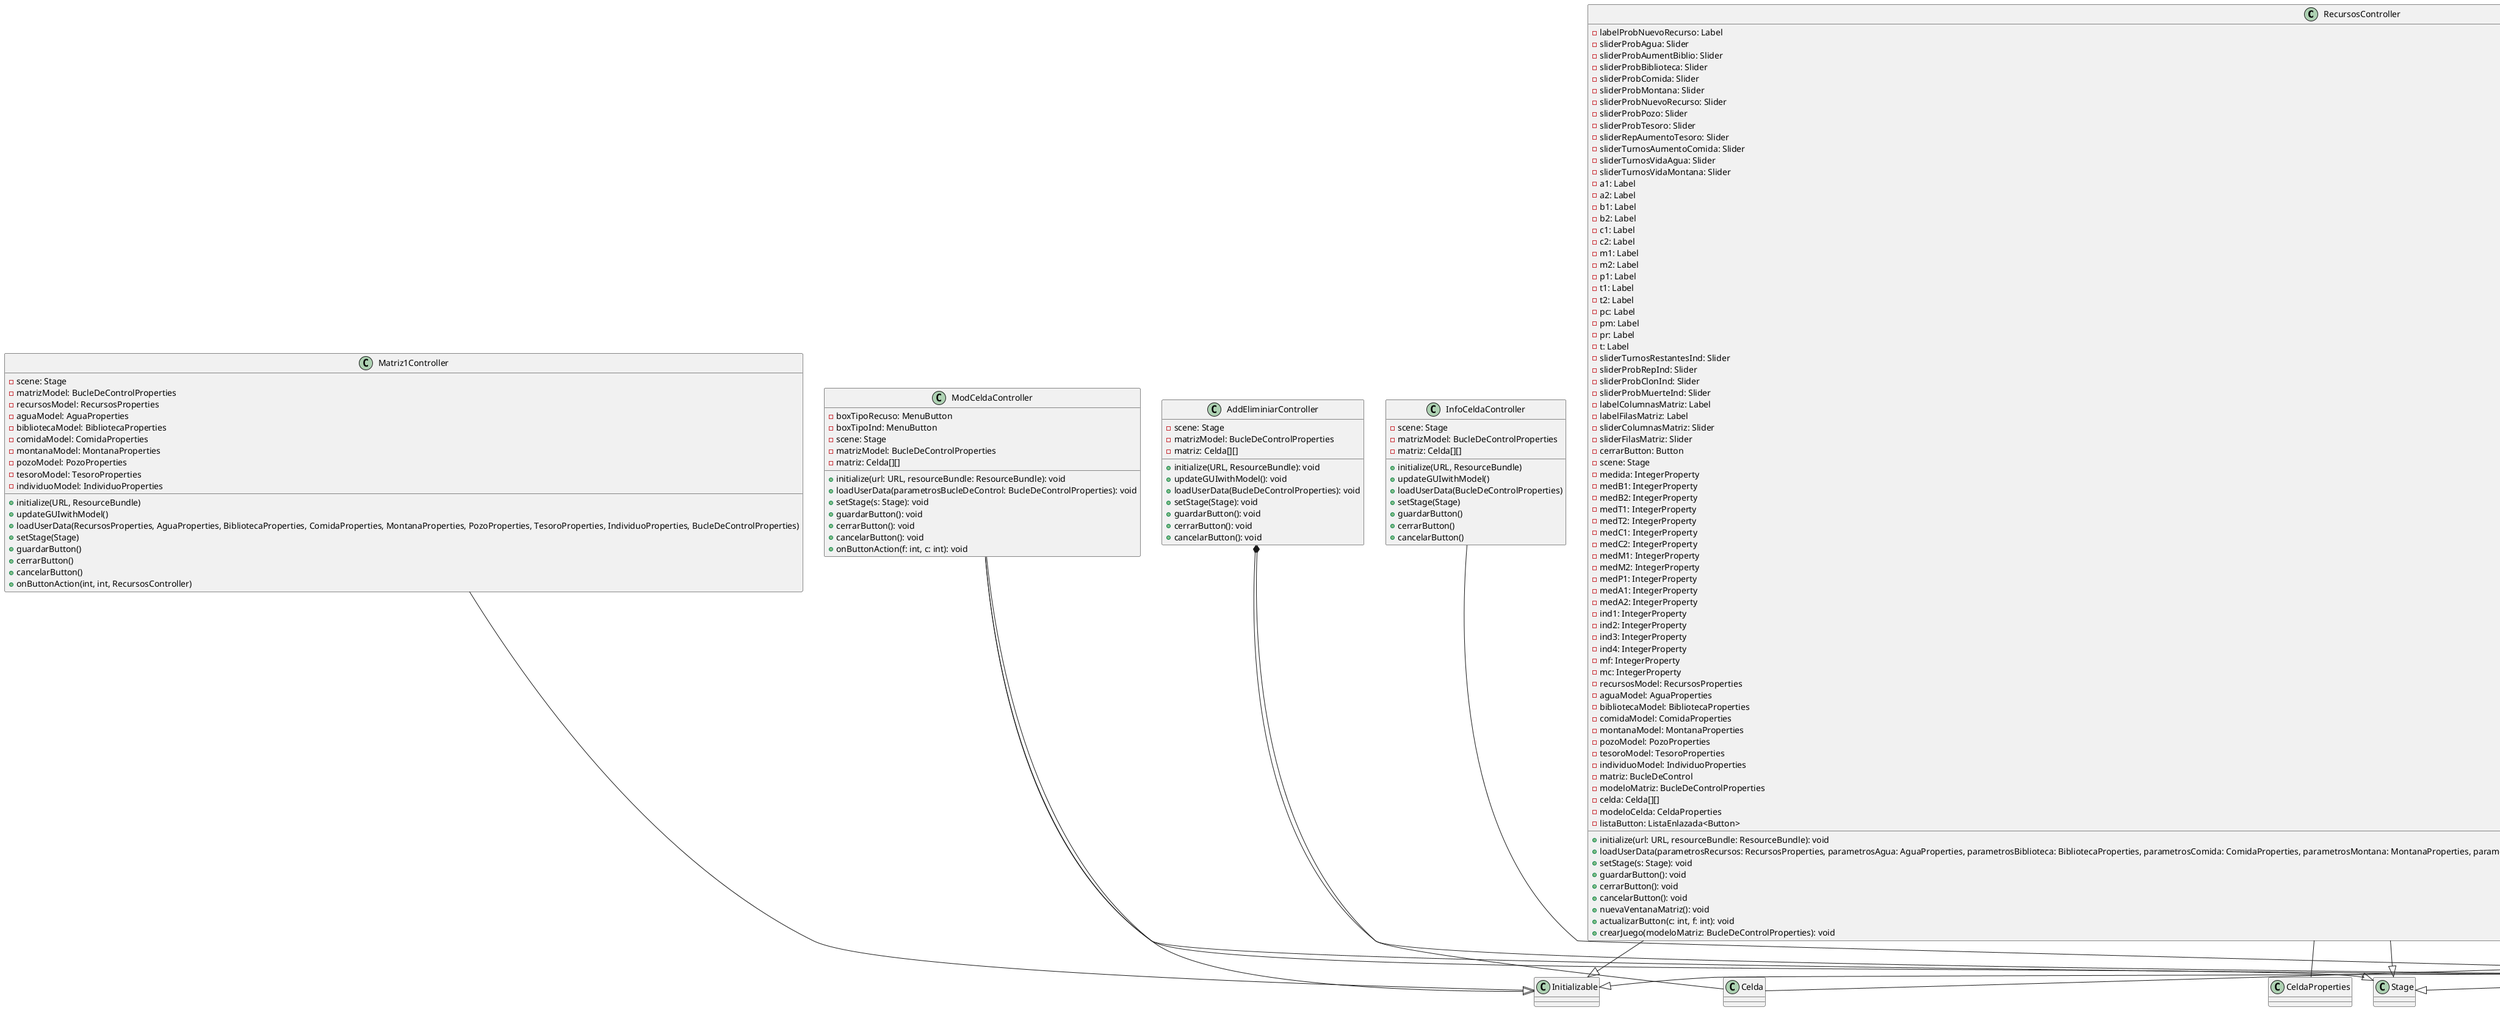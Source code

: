 @startuml
'https://plantuml.com/object-diagram

class RecursosController {
    - labelProbNuevoRecurso: Label
    - sliderProbAgua: Slider
    - sliderProbAumentBiblio: Slider
    - sliderProbBiblioteca: Slider
    - sliderProbComida: Slider
    - sliderProbMontana: Slider
    - sliderProbNuevoRecurso: Slider
    - sliderProbPozo: Slider
    - sliderProbTesoro: Slider
    - sliderRepAumentoTesoro: Slider
    - sliderTurnosAumentoComida: Slider
    - sliderTurnosVidaAgua: Slider
    - sliderTurnosVidaMontana: Slider
    - a1: Label
    - a2: Label
    - b1: Label
    - b2: Label
    - c1: Label
    - c2: Label
    - m1: Label
    - m2: Label
    - p1: Label
    - t1: Label
    - t2: Label
    - pc: Label
    - pm: Label
    - pr: Label
    - t: Label
    - sliderTurnosRestantesInd: Slider
    - sliderProbRepInd: Slider
    - sliderProbClonInd: Slider
    - sliderProbMuerteInd: Slider
    - labelColumnasMatriz: Label
    - labelFilasMatriz: Label
    - sliderColumnasMatriz: Slider
    - sliderFilasMatriz: Slider
    - cerrarButton: Button
    - scene: Stage
    - medida: IntegerProperty
    - medB1: IntegerProperty
    - medB2: IntegerProperty
    - medT1: IntegerProperty
    - medT2: IntegerProperty
    - medC1: IntegerProperty
    - medC2: IntegerProperty
    - medM1: IntegerProperty
    - medM2: IntegerProperty
    - medP1: IntegerProperty
    - medA1: IntegerProperty
    - medA2: IntegerProperty
    - ind1: IntegerProperty
    - ind2: IntegerProperty
    - ind3: IntegerProperty
    - ind4: IntegerProperty
    - mf: IntegerProperty
    - mc: IntegerProperty
    - recursosModel: RecursosProperties
    - aguaModel: AguaProperties
    - bibliotecaModel: BibliotecaProperties
    - comidaModel: ComidaProperties
    - montanaModel: MontanaProperties
    - pozoModel: PozoProperties
    - tesoroModel: TesoroProperties
    - individuoModel: IndividuoProperties
    - matriz: BucleDeControl
    - modeloMatriz: BucleDeControlProperties
    - celda: Celda[][]
    - modeloCelda: CeldaProperties
    - listaButton: ListaEnlazada<Button>

    + initialize(url: URL, resourceBundle: ResourceBundle): void
    + loadUserData(parametrosRecursos: RecursosProperties, parametrosAgua: AguaProperties, parametrosBiblioteca: BibliotecaProperties, parametrosComida: ComidaProperties, parametrosMontana: MontanaProperties, parametrosPozo: PozoProperties, parametrosTesoro: TesoroProperties, parametrosInd: IndividuoProperties, parametroMatriz: BucleDeControlProperties): void
    + setStage(s: Stage): void
    + guardarButton(): void
    + cerrarButton(): void
    + cancelarButton(): void
    + nuevaVentanaMatriz(): void
    + actualizarButton(c: int, f: int): void
    + crearJuego(modeloMatriz: BucleDeControlProperties): void
}

RecursosController --|> Initializable
RecursosController --|> Stage
RecursosController -- RecursosProperties
RecursosController -- AguaProperties
RecursosController -- BibliotecaProperties
RecursosController -- ComidaProperties
RecursosController -- MontanaProperties
RecursosController -- PozoProperties
RecursosController -- TesoroProperties
RecursosController -- IndividuoProperties
RecursosController -- BucleDeControlProperties
RecursosController -- CeldaProperties
RecursosController -- ListaEnlazada


class PantallaFinalController {
    - stage: Stage
    - matrizModel: BucleDeControlProperties

    + initialize(url: URL, resourceBundle: ResourceBundle): void
    + loadUserData(parametrosBucleDeControl: BucleDeControlProperties): void
    + setStage(s: Stage): void
    + guardarButton(): void
    + cerrarButton(): void
    + cancelarButton(): void
    + abrirPantallaFinal(): void
    + mostrarArboles(d: DefaultMutableTreeNode, ind: ArbolBinarioDeBusqueda<Individuo>): void
}

PantallaFinalController --|> Initializable
PantallaFinalController --|> Stage
PantallaFinalController -- BucleDeControlProperties
PantallaFinalController -- DefaultMutableTreeNode
PantallaFinalController -- ArbolBinarioDeBusqueda
PantallaFinalController -- Individuo

class ModCeldaController {
    - boxTipoRecuso: MenuButton
    - boxTipoInd: MenuButton
    - scene: Stage
    - matrizModel: BucleDeControlProperties
    - matriz: Celda[][]

    + initialize(url: URL, resourceBundle: ResourceBundle): void
    + loadUserData(parametrosBucleDeControl: BucleDeControlProperties): void
    + setStage(s: Stage): void
    + guardarButton(): void
    + cerrarButton(): void
    + cancelarButton(): void
    + onButtonAction(f: int, c: int): void
}

ModCeldaController --|> Initializable
ModCeldaController --|> Stage
ModCeldaController -- BucleDeControlProperties
class Matriz1Controller {
    - scene: Stage
    - matrizModel: BucleDeControlProperties
    - recursosModel: RecursosProperties
    - aguaModel: AguaProperties
    - bibliotecaModel: BibliotecaProperties
    - comidaModel: ComidaProperties
    - montanaModel: MontanaProperties
    - pozoModel: PozoProperties
    - tesoroModel: TesoroProperties
    - individuoModel: IndividuoProperties
    + initialize(URL, ResourceBundle)
    + updateGUIwithModel()
    + loadUserData(RecursosProperties, AguaProperties, BibliotecaProperties, ComidaProperties, MontanaProperties, PozoProperties, TesoroProperties, IndividuoProperties, BucleDeControlProperties)
    + setStage(Stage)
    + guardarButton()
    + cerrarButton()
    + cancelarButton()
    + onButtonAction(int, int, RecursosController)
}
Matriz1Controller --|> Initializable
class JuegoController {
    - scene: Stage
    - matrizModel: BucleDeControlProperties
    - matriz: Celda[][]
    - listaButton: ListaEnlazada<Button>
    - recursosModel: RecursosProperties
    - aguaModel: AguaProperties
    - bibliotecaModel: BibliotecaProperties
    - comidaModel: ComidaProperties
    - montanaModel: MontanaProperties
    - pozoModel: PozoProperties
    - tesoroModel: TesoroProperties
    - individuoModel: IndividuoProperties

    + initialize(URL, ResourceBundle)
    + updateGUIwithModel()
    + loadUserData(RecursosProperties, AguaProperties, BibliotecaProperties, ComidaProperties, MontanaProperties, PozoProperties, TesoroProperties, IndividuoProperties, BucleDeControlProperties)
    + setStage(Stage)
    + guardarButton()
    + cerrarButton()
    + cancelarButton()
    + onButtonInfo(int, int, BucleDeControlProperties)
    + crearJuegoR(BucleDeControlProperties)
    + actualizarButton(int, int, BucleDeControlProperties, ListaEnlazada<Button>)
    + moverIndividuo(BucleDeControlProperties)
}
JuegoController -- BucleDeControlProperties
JuegoController -- RecursosProperties
JuegoController -- AguaProperties
JuegoController -- BibliotecaProperties
JuegoController -- ComidaProperties
JuegoController -- MontanaProperties
JuegoController -- PozoProperties
JuegoController -- TesoroProperties
JuegoController -- IndividuoProperties
JuegoController -- Celda

class InfoCeldaController {
    - scene: Stage
    - matrizModel: BucleDeControlProperties
    - matriz: Celda[][]

    + initialize(URL, ResourceBundle)
    + updateGUIwithModel()
    + loadUserData(BucleDeControlProperties)
    + setStage(Stage)
    + guardarButton()
    + cerrarButton()
    + cancelarButton()
}
InfoCeldaController -- BucleDeControlProperties
class HelloController {
    - stage: Stage
    - recursosModel: RecursosProperties
    - aguaModel: AguaProperties
    - bibliotecaModel: BibliotecaProperties
    - comidaModel: ComidaProperties
    - montanaModel: MontanaProperties
    - pozoModel: PozoProperties
    - tesoroModel: TesoroProperties
    - individuoModel: IndividuoProperties
    - matriz: BucleDeControl
    - modeloMatriz: BucleDeControlProperties

    + initialize(URL, ResourceBundle)
    + loadUserData(RecursosProperties, AguaProperties, BibliotecaProperties, ComidaProperties, MontanaProperties, PozoProperties, TesoroProperties, IndividuoProperties, BucleDeControlProperties)
    + onMiBotonNuevaVentajaClick()
    + onMiBotonNuevaVentanaAjustesClick()
    + cerraryGuardar()
}



HelloController -- RecursosProperties
HelloController -- AguaProperties
HelloController -- BibliotecaProperties
HelloController -- ComidaProperties
HelloController -- MontanaProperties
HelloController -- PozoProperties
HelloController -- TesoroProperties
HelloController -- IndividuoProperties
HelloController -- BucleDeControl
HelloController -- BucleDeControlProperties

class HelloApplication {
    - log: Logger
    - recursos: Recursos
    - modeloRecursos: RecursosProperties
    - agua: Agua
    - modeloAgua: AguaProperties
    - biblioteca: Biblioteca
    - modeloBiblioteca: BibliotecaProperties
    - comida: Comida
    - modeloComida: ComidaProperties
    - montana: Montana
    - modeloMontana: MontanaProperties
    - tesoro: Tesoro
    - modeloTesoro: TesoroProperties
    - pozo: Pozo
    - modeloPozo: PozoProperties
    - ind: Individuo
    - modeloInd: IndividuoProperties
    - matriz: BucleDeControl
    - modeloMatriz: BucleDeControlProperties

    + start(Stage) throws IOException
    + main(String[])
}
HelloApplication -- Recursos
HelloApplication -- RecursosProperties
HelloApplication -- Agua
HelloApplication -- AguaProperties
HelloApplication -- Biblioteca
HelloApplication -- BibliotecaProperties
HelloApplication -- Comida
HelloApplication -- ComidaProperties
HelloApplication -- Montana
HelloApplication -- MontanaProperties
HelloApplication -- Tesoro
HelloApplication -- TesoroProperties
HelloApplication -- Pozo
HelloApplication -- PozoProperties
HelloApplication -- Individuo
HelloApplication -- IndividuoProperties
HelloApplication -- BucleDeControl
HelloApplication -- BucleDeControlProperties

class GuardarDatos {
    - listaIndividuo: String[]
    - listaRecurso: String[]
    - infoIndyRec: int[]
    - fyc: int[]
    + guardarDatos(BucleDeControl, Individuo, Agua, Biblioteca, Comida, Montana, Pozo, Tesoro)
    + cargarBucle(): BucleDeControl
    + cargarIndividuo(): Individuo
    + cargarRecursos(): Recursos
    + cargarAgua(): Agua
    + cargarBiblioteca(): Biblioteca
    + cargarComida(): Comida
    + cargarMontana(): Montana
    + cargarTesoro(): Tesoro
    + cargarPozo(): Pozo
    + fromStringI(String): Individuo
    + fromStringR(String): Recursos
}
GuardarDatos -- BucleDeControl
GuardarDatos -- Individuo
GuardarDatos -- Agua
GuardarDatos -- Biblioteca
GuardarDatos -- Comida
GuardarDatos -- Montana
GuardarDatos -- Pozo
GuardarDatos -- Tesoro
GuardarDatos -- Gson1
GuardarDatos -- Recursos
class AddEliminiarController {
    - scene: Stage
    - matrizModel: BucleDeControlProperties
    - matriz: Celda[][]
    + initialize(URL, ResourceBundle): void
    + updateGUIwithModel(): void
    + loadUserData(BucleDeControlProperties): void
    + setStage(Stage): void
    + guardarButton(): void
    + cerrarButton(): void
    + cancelarButton(): void
}


AddEliminiarController *-- BucleDeControlProperties
AddEliminiarController *-- Celda

class AjustesMidJuegoController {
    -scene: Stage
    -recursosModel: RecursosProperties
    -aguaModel: AguaProperties
    -bibliotecaModel: BibliotecaProperties
    -comidaModel: ComidaProperties
    -montanaModel: MontanaProperties
    -pozoModel: PozoProperties
    -tesoroModel: TesoroProperties
    -individuoModel: IndividuoProperties
    -modeloMatriz: BucleDeControlProperties
    -listaButton: ListaEnlazada<Button>
    -medida: IntegerProperty
    -medB1: IntegerProperty
    -medB2: IntegerProperty
    -medT1: IntegerProperty
    -medT2: IntegerProperty
    -medC1: IntegerProperty
    -medC2: IntegerProperty
    -medM1: IntegerProperty
    -medM2: IntegerProperty
    -medP1: IntegerProperty
    -medA1: IntegerProperty
    -medA2: IntegerProperty
    -ind1: IntegerProperty
    -ind2: IntegerProperty
    -ind3: IntegerProperty
    -ind4: IntegerProperty
    +initialize(url: URL, resourceBundle: ResourceBundle): void
    +loadUserData(parametrosRecursos: RecursosProperties, parametrosAgua: AguaProperties, parametrosBiblioteca: BibliotecaProperties, parametrosComida: ComidaProperties, parametrosMontana: MontanaProperties, parametrosPozo: PozoProperties, parametrosTesoro: TesoroProperties, parametrosInd: IndividuoProperties, parametroMatriz: BucleDeControlProperties, listaButton: ListaEnlazada<Button>): void
    +setStage(s: Stage): void
    +guardarButton(): void
    +modificarCelda(f: int, c: int, modeloMatriz: BucleDeControlProperties): void
    +cerrarButton(): void
    +cancelarButton(): void
    +nuevaVentanaMatriz(): void
}
AjustesMidJuegoController  -->  RecursosProperties
AjustesMidJuegoController  -->  AguaProperties
AjustesMidJuegoController  -->  BibliotecaProperties
AjustesMidJuegoController  -->  ComidaProperties
AjustesMidJuegoController  -->  MontanaProperties
AjustesMidJuegoController  -->  PozoProperties
AjustesMidJuegoController  -->  TesoroProperties
AjustesMidJuegoController  -->  IndividuoProperties
AjustesMidJuegoController  -->  BucleDeControlProperties
AjustesMidJuegoController  -->  ListaEnlazada




@enduml

